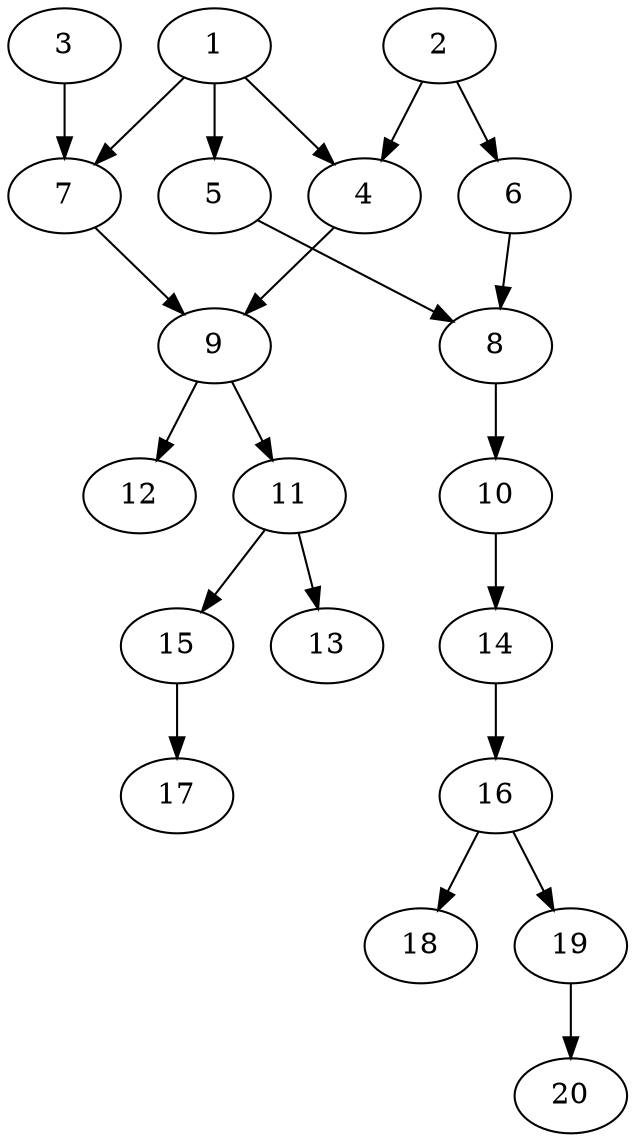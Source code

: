 // DAG automatically generated by daggen at Sat Jul 27 15:34:46 2019
// ./daggen --dot -n 20 --ccr 0.4 --fat 0.4 --regular 0.5 --density 0.4 --mindata 5242880 --maxdata 52428800 
digraph G {
  1 [size="111539200", alpha="0.04", expect_size="44615680"] 
  1 -> 4 [size ="44615680"]
  1 -> 5 [size ="44615680"]
  1 -> 7 [size ="44615680"]
  2 [size="128317440", alpha="0.18", expect_size="51326976"] 
  2 -> 4 [size ="51326976"]
  2 -> 6 [size ="51326976"]
  3 [size="26119680", alpha="0.02", expect_size="10447872"] 
  3 -> 7 [size ="10447872"]
  4 [size="31539200", alpha="0.19", expect_size="12615680"] 
  4 -> 9 [size ="12615680"]
  5 [size="115430400", alpha="0.04", expect_size="46172160"] 
  5 -> 8 [size ="46172160"]
  6 [size="73438720", alpha="0.06", expect_size="29375488"] 
  6 -> 8 [size ="29375488"]
  7 [size="101445120", alpha="0.03", expect_size="40578048"] 
  7 -> 9 [size ="40578048"]
  8 [size="74984960", alpha="0.15", expect_size="29993984"] 
  8 -> 10 [size ="29993984"]
  9 [size="57021440", alpha="0.09", expect_size="22808576"] 
  9 -> 11 [size ="22808576"]
  9 -> 12 [size ="22808576"]
  10 [size="119802880", alpha="0.17", expect_size="47921152"] 
  10 -> 14 [size ="47921152"]
  11 [size="96092160", alpha="0.10", expect_size="38436864"] 
  11 -> 13 [size ="38436864"]
  11 -> 15 [size ="38436864"]
  12 [size="121116160", alpha="0.12", expect_size="48446464"] 
  13 [size="111134720", alpha="0.06", expect_size="44453888"] 
  14 [size="121725440", alpha="0.17", expect_size="48690176"] 
  14 -> 16 [size ="48690176"]
  15 [size="113180160", alpha="0.01", expect_size="45272064"] 
  15 -> 17 [size ="45272064"]
  16 [size="19384320", alpha="0.04", expect_size="7753728"] 
  16 -> 18 [size ="7753728"]
  16 -> 19 [size ="7753728"]
  17 [size="57707520", alpha="0.14", expect_size="23083008"] 
  18 [size="76684800", alpha="0.03", expect_size="30673920"] 
  19 [size="45849600", alpha="0.00", expect_size="18339840"] 
  19 -> 20 [size ="18339840"]
  20 [size="97356800", alpha="0.03", expect_size="38942720"] 
}
